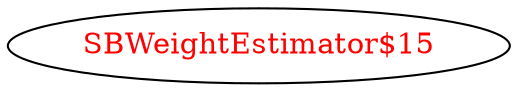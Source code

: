 digraph dependencyGraph {
 concentrate=true;
 ranksep="2.0";
 rankdir="LR"; 
 splines="ortho";
"SBWeightEstimator$15" [fontcolor="red"];
}